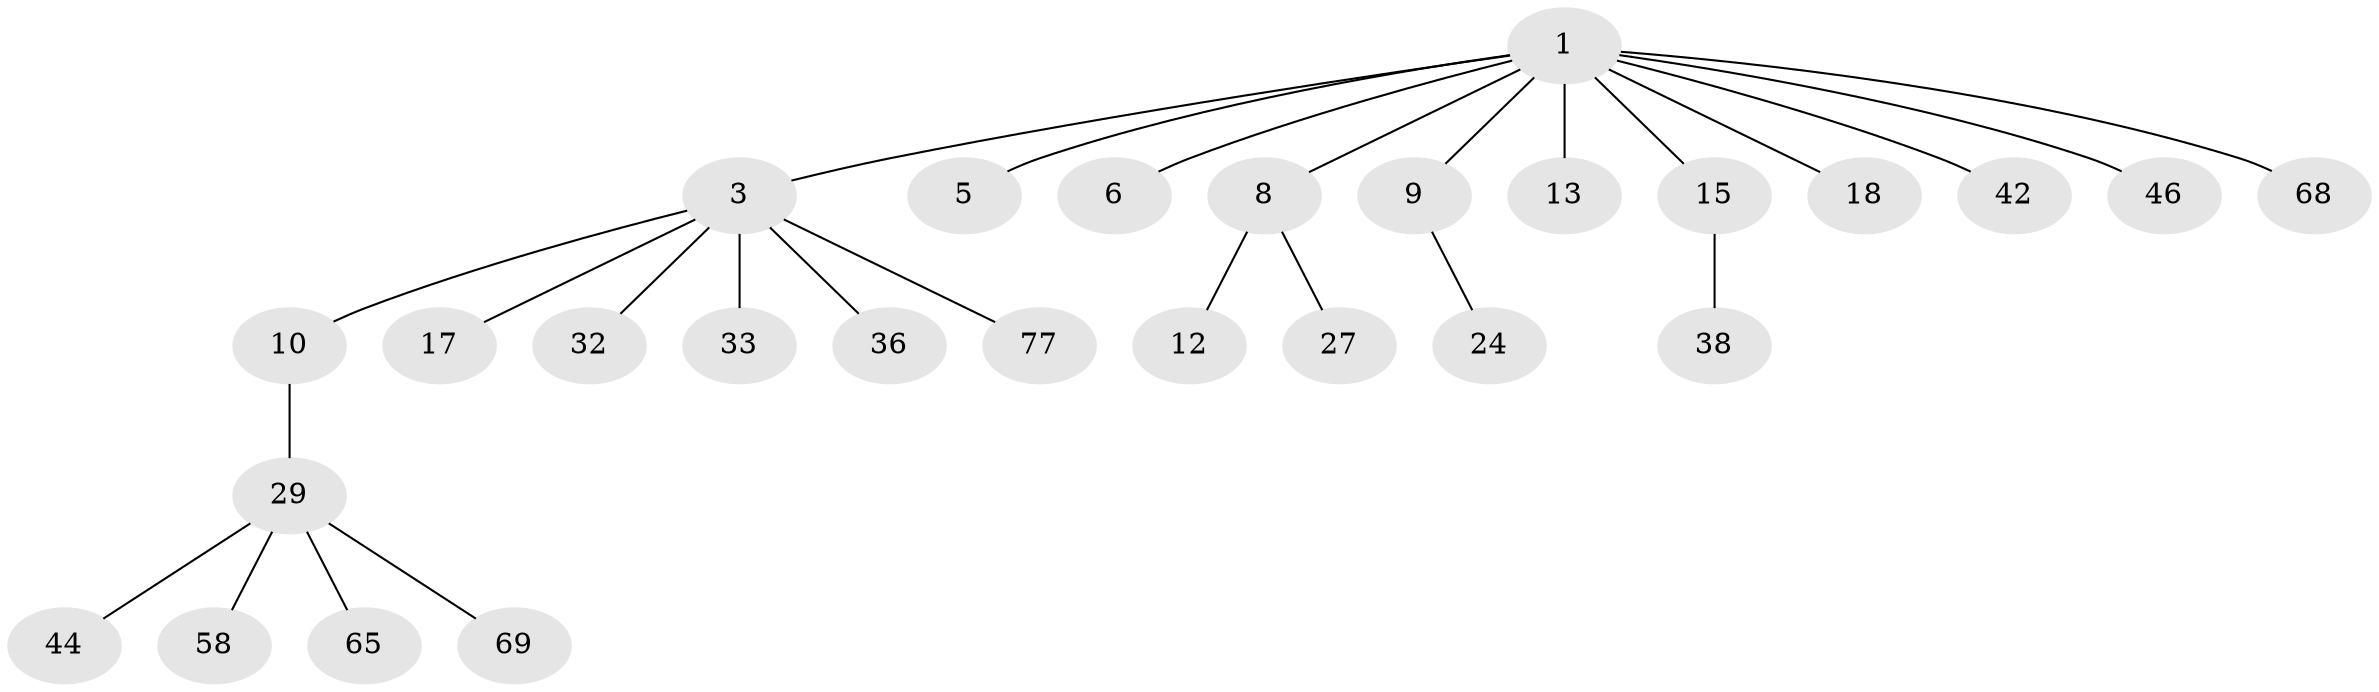 // original degree distribution, {6: 0.02197802197802198, 8: 0.01098901098901099, 7: 0.01098901098901099, 4: 0.054945054945054944, 5: 0.02197802197802198, 2: 0.2087912087912088, 1: 0.5384615384615384, 3: 0.13186813186813187}
// Generated by graph-tools (version 1.1) at 2025/19/03/04/25 18:19:11]
// undirected, 27 vertices, 26 edges
graph export_dot {
graph [start="1"]
  node [color=gray90,style=filled];
  1 [super="+2+20"];
  3 [super="+4+31+23+16+55"];
  5 [super="+88+57+48+14"];
  6 [super="+7"];
  8 [super="+11+39"];
  9 [super="+25+43+90+47"];
  10 [super="+64"];
  12;
  13;
  15 [super="+40+19"];
  17 [super="+62+26"];
  18;
  24 [super="+86+78"];
  27 [super="+41+59+34"];
  29 [super="+30+45"];
  32;
  33;
  36 [super="+37"];
  38 [super="+75+52"];
  42;
  44 [super="+84"];
  46;
  58;
  65;
  68;
  69;
  77;
  1 -- 3;
  1 -- 6;
  1 -- 15;
  1 -- 46;
  1 -- 68;
  1 -- 5;
  1 -- 8;
  1 -- 9;
  1 -- 42;
  1 -- 13;
  1 -- 18;
  3 -- 17;
  3 -- 33;
  3 -- 10;
  3 -- 77;
  3 -- 32;
  3 -- 36;
  8 -- 27;
  8 -- 12;
  9 -- 24;
  10 -- 29;
  15 -- 38;
  29 -- 44;
  29 -- 65;
  29 -- 58;
  29 -- 69;
}
